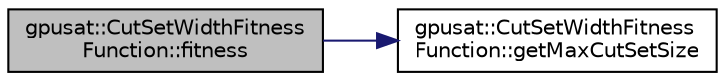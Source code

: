 digraph "gpusat::CutSetWidthFitnessFunction::fitness"
{
 // INTERACTIVE_SVG=YES
 // LATEX_PDF_SIZE
  edge [fontname="Helvetica",fontsize="10",labelfontname="Helvetica",labelfontsize="10"];
  node [fontname="Helvetica",fontsize="10",shape=record];
  rankdir="LR";
  Node1 [label="gpusat::CutSetWidthFitness\lFunction::fitness",height=0.2,width=0.4,color="black", fillcolor="grey75", style="filled", fontcolor="black",tooltip=" "];
  Node1 -> Node2 [color="midnightblue",fontsize="10",style="solid"];
  Node2 [label="gpusat::CutSetWidthFitness\lFunction::getMaxCutSetSize",height=0.2,width=0.4,color="black", fillcolor="white", style="filled",URL="$classgpusat_1_1_cut_set_width_fitness_function.html#abf407b83efa13413aad8f4cdd5dc0c94",tooltip=" "];
}
